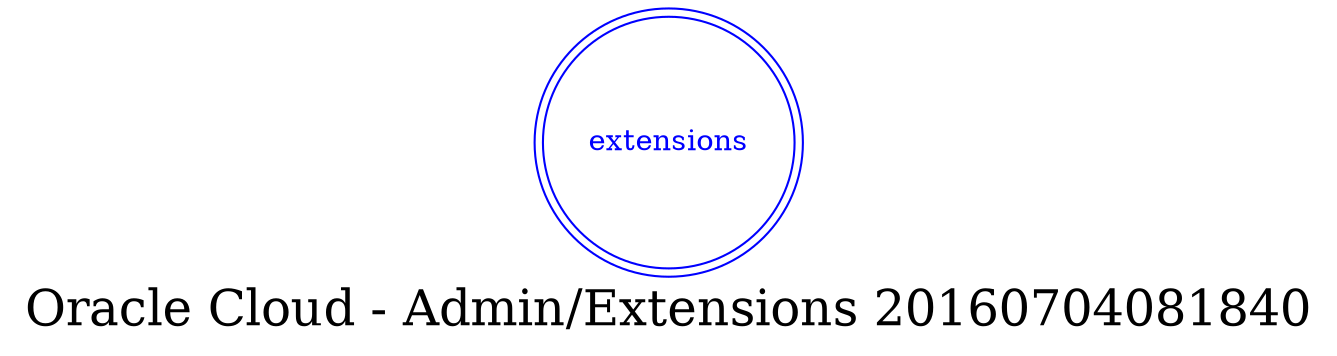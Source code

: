 digraph LexiconGraph {
graph[label="Oracle Cloud - Admin/Extensions 20160704081840", fontsize=24]
splines=true
"extensions" [color=blue, fontcolor=blue, shape=doublecircle]
}
